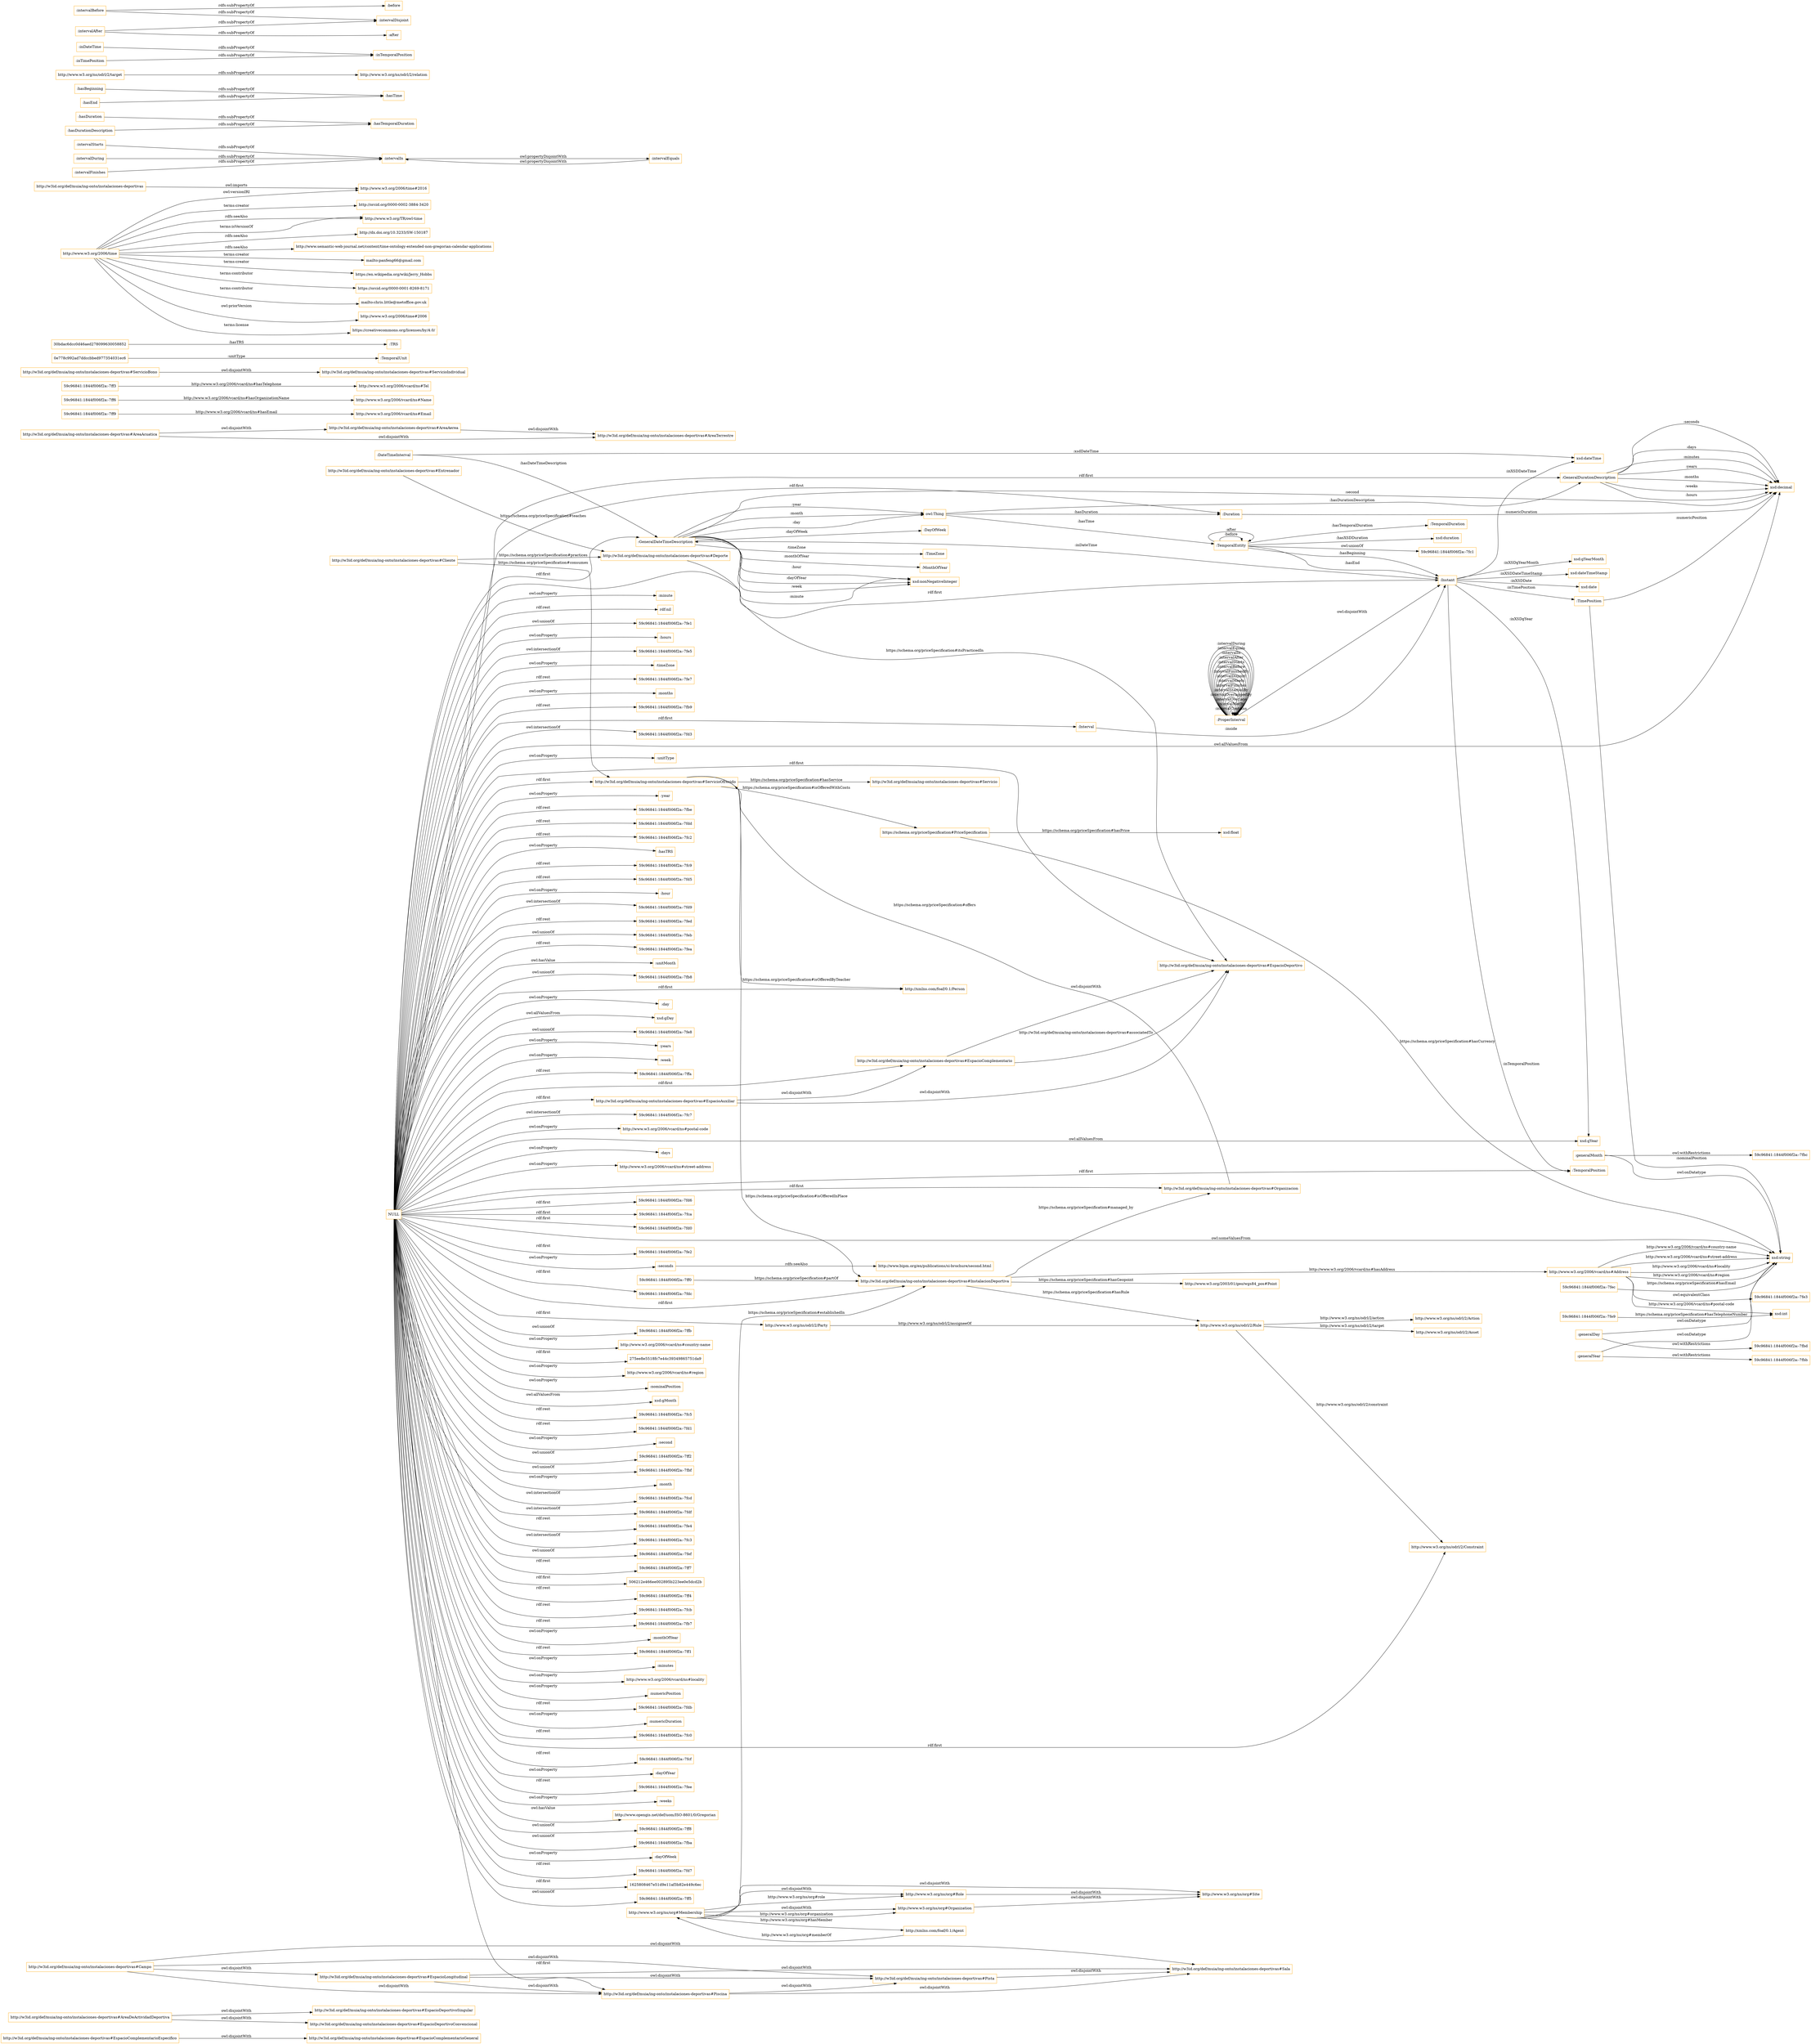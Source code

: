 digraph ar2dtool_diagram { 
rankdir=LR;
size="1501"
node [shape = rectangle, color="orange"]; "http://w3id.org/def/muia/ing-onto/instalaciones-deportivas#EspacioComplementarioEspecifico" "http://w3id.org/def/muia/ing-onto/instalaciones-deportivas#EspacioDeportivoSingular" "http://w3id.org/def/muia/ing-onto/instalaciones-deportivas#EspacioComplementario" "http://www.w3.org/ns/odrl/2/Party" "http://www.w3.org/ns/org#Role" "http://w3id.org/def/muia/ing-onto/instalaciones-deportivas#AreaAerea" "59c96841:1844f006f2a:-7fd6" "59c96841:1844f006f2a:-7fca" "59c96841:1844f006f2a:-7fe9" "http://w3id.org/def/muia/ing-onto/instalaciones-deportivas#Servicio" "http://www.w3.org/ns/odrl/2/Rule" "59c96841:1844f006f2a:-7ff0" "http://www.w3.org/2006/vcard/ns#Email" "http://w3id.org/def/muia/ing-onto/instalaciones-deportivas#Entrenador" "59c96841:1844f006f2a:-7fec" "https://schema.org/priceSpecification#PriceSpecification" "59c96841:1844f006f2a:-7fe3" "http://xmlns.com/foaf/0.1/Person" "59c96841:1844f006f2a:-7ff6" "http://w3id.org/def/muia/ing-onto/instalaciones-deportivas#Piscina" "http://www.w3.org/2006/vcard/ns#Tel" "http://www.w3.org/ns/odrl/2/Asset" "http://w3id.org/def/muia/ing-onto/instalaciones-deportivas#EspacioAuxiliar" "59c96841:1844f006f2a:-7fd0" "http://w3id.org/def/muia/ing-onto/instalaciones-deportivas#AreaDeActividadDeportiva" "http://www.w3.org/ns/odrl/2/Constraint" "http://w3id.org/def/muia/ing-onto/instalaciones-deportivas#ServicioOfrecido" "59c96841:1844f006f2a:-7fe2" "http://w3id.org/def/muia/ing-onto/instalaciones-deportivas#EspacioComplementarioGeneral" "http://www.w3.org/ns/org#Organization" "http://w3id.org/def/muia/ing-onto/instalaciones-deportivas#Campo" "http://w3id.org/def/muia/ing-onto/instalaciones-deportivas#EspacioLongitudinal" "http://xmlns.com/foaf/0.1/Agent" "http://www.w3.org/ns/odrl/2/Action" "http://w3id.org/def/muia/ing-onto/instalaciones-deportivas#AreaAcuatica" "59c96841:1844f006f2a:-7ff3" "http://w3id.org/def/muia/ing-onto/instalaciones-deportivas#Cliente" "http://w3id.org/def/muia/ing-onto/instalaciones-deportivas#Sala" "http://w3id.org/def/muia/ing-onto/instalaciones-deportivas#ServicioBono" "http://w3id.org/def/muia/ing-onto/instalaciones-deportivas#InstalacionDeportiva" "http://w3id.org/def/muia/ing-onto/instalaciones-deportivas#Organizacion" "http://w3id.org/def/muia/ing-onto/instalaciones-deportivas#EspacioDeportivo" "http://w3id.org/def/muia/ing-onto/instalaciones-deportivas#Deporte" "http://www.w3.org/ns/org#Site" "http://w3id.org/def/muia/ing-onto/instalaciones-deportivas#Pista" "http://www.w3.org/2006/vcard/ns#Name" "http://www.w3.org/ns/org#Membership" "http://w3id.org/def/muia/ing-onto/instalaciones-deportivas#AreaTerrestre" "http://www.w3.org/2003/01/geo/wgs84_pos#Point" "59c96841:1844f006f2a:-7ff9" "http://w3id.org/def/muia/ing-onto/instalaciones-deportivas#ServicioIndividual" "http://w3id.org/def/muia/ing-onto/instalaciones-deportivas#EspacioDeportivoConvencional" "http://www.w3.org/2006/vcard/ns#Address" "59c96841:1844f006f2a:-7fdc" ":TimeZone" ":GeneralDateTimeDescription" ":DateTimeInterval" "0e778c992ad7ddccbbed977354031ec6" ":TRS" ":TemporalDuration" ":Duration" ":GeneralDurationDescription" ":ProperInterval" ":TimePosition" ":TemporalPosition" ":Interval" ":TemporalEntity" ":MonthOfYear" "30bdac6dcc0d46aed278099630058852" ":TemporalUnit" ":Instant" ":DayOfWeek" ; /*classes style*/
	"http://w3id.org/def/muia/ing-onto/instalaciones-deportivas#EspacioLongitudinal" -> "http://w3id.org/def/muia/ing-onto/instalaciones-deportivas#Sala" [ label = "owl:disjointWith" ];
	"http://w3id.org/def/muia/ing-onto/instalaciones-deportivas#EspacioLongitudinal" -> "http://w3id.org/def/muia/ing-onto/instalaciones-deportivas#Pista" [ label = "owl:disjointWith" ];
	"http://w3id.org/def/muia/ing-onto/instalaciones-deportivas#EspacioLongitudinal" -> "http://w3id.org/def/muia/ing-onto/instalaciones-deportivas#Piscina" [ label = "owl:disjointWith" ];
	"http://www.w3.org/ns/org#Role" -> "http://www.w3.org/ns/org#Site" [ label = "owl:disjointWith" ];
	"http://w3id.org/def/muia/ing-onto/instalaciones-deportivas" -> "http://www.w3.org/2006/time#2016" [ label = "owl:imports" ];
	":intervalIn" -> ":intervalEquals" [ label = "owl:propertyDisjointWith" ];
	"http://w3id.org/def/muia/ing-onto/instalaciones-deportivas#AreaAerea" -> "http://w3id.org/def/muia/ing-onto/instalaciones-deportivas#AreaTerrestre" [ label = "owl:disjointWith" ];
	"http://www.w3.org/2006/time" -> "http://orcid.org/0000-0002-3884-3420" [ label = "terms:creator" ];
	"http://www.w3.org/2006/time" -> "http://www.w3.org/TR/owl-time" [ label = "rdfs:seeAlso" ];
	"http://www.w3.org/2006/time" -> "http://dx.doi.org/10.3233/SW-150187" [ label = "rdfs:seeAlso" ];
	"http://www.w3.org/2006/time" -> "http://www.semantic-web-journal.net/content/time-ontology-extended-non-gregorian-calendar-applications" [ label = "rdfs:seeAlso" ];
	"http://www.w3.org/2006/time" -> "http://www.w3.org/TR/owl-time" [ label = "terms:isVersionOf" ];
	"http://www.w3.org/2006/time" -> "http://www.w3.org/2006/time#2016" [ label = "owl:versionIRI" ];
	"http://www.w3.org/2006/time" -> "mailto:panfeng66@gmail.com" [ label = "terms:creator" ];
	"http://www.w3.org/2006/time" -> "https://en.wikipedia.org/wiki/Jerry_Hobbs" [ label = "terms:creator" ];
	"http://www.w3.org/2006/time" -> "https://orcid.org/0000-0001-8269-8171" [ label = "terms:contributor" ];
	"http://www.w3.org/2006/time" -> "mailto:chris.little@metoffice.gov.uk" [ label = "terms:contributor" ];
	"http://www.w3.org/2006/time" -> "http://www.w3.org/2006/time#2006" [ label = "owl:priorVersion" ];
	"http://www.w3.org/2006/time" -> "https://creativecommons.org/licenses/by/4.0/" [ label = "terms:license" ];
	":generalMonth" -> "59c96841:1844f006f2a:-7fbc" [ label = "owl:withRestrictions" ];
	":generalMonth" -> "xsd:string" [ label = "owl:onDatatype" ];
	"http://w3id.org/def/muia/ing-onto/instalaciones-deportivas#Piscina" -> "http://w3id.org/def/muia/ing-onto/instalaciones-deportivas#Sala" [ label = "owl:disjointWith" ];
	"http://w3id.org/def/muia/ing-onto/instalaciones-deportivas#Piscina" -> "http://w3id.org/def/muia/ing-onto/instalaciones-deportivas#Pista" [ label = "owl:disjointWith" ];
	"http://w3id.org/def/muia/ing-onto/instalaciones-deportivas#EspacioAuxiliar" -> "http://w3id.org/def/muia/ing-onto/instalaciones-deportivas#EspacioDeportivo" [ label = "owl:disjointWith" ];
	"http://w3id.org/def/muia/ing-onto/instalaciones-deportivas#EspacioAuxiliar" -> "http://w3id.org/def/muia/ing-onto/instalaciones-deportivas#EspacioComplementario" [ label = "owl:disjointWith" ];
	":intervalStarts" -> ":intervalIn" [ label = "rdfs:subPropertyOf" ];
	":hasDuration" -> ":hasTemporalDuration" [ label = "rdfs:subPropertyOf" ];
	":ProperInterval" -> ":Instant" [ label = "owl:disjointWith" ];
	"http://w3id.org/def/muia/ing-onto/instalaciones-deportivas#EspacioComplementario" -> "http://w3id.org/def/muia/ing-onto/instalaciones-deportivas#EspacioDeportivo" [ label = "owl:disjointWith" ];
	":hasBeginning" -> ":hasTime" [ label = "rdfs:subPropertyOf" ];
	"http://www.w3.org/ns/odrl/2/target" -> "http://www.w3.org/ns/odrl/2/relation" [ label = "rdfs:subPropertyOf" ];
	"http://w3id.org/def/muia/ing-onto/instalaciones-deportivas#ServicioBono" -> "http://w3id.org/def/muia/ing-onto/instalaciones-deportivas#ServicioIndividual" [ label = "owl:disjointWith" ];
	"http://w3id.org/def/muia/ing-onto/instalaciones-deportivas#Pista" -> "http://w3id.org/def/muia/ing-onto/instalaciones-deportivas#Sala" [ label = "owl:disjointWith" ];
	":intervalEquals" -> ":intervalIn" [ label = "owl:propertyDisjointWith" ];
	":seconds" -> "http://www.bipm.org/en/publications/si-brochure/second.html" [ label = "rdfs:seeAlso" ];
	":intervalDuring" -> ":intervalIn" [ label = "rdfs:subPropertyOf" ];
	"http://www.w3.org/ns/org#Membership" -> "http://www.w3.org/ns/org#Role" [ label = "owl:disjointWith" ];
	"http://www.w3.org/ns/org#Membership" -> "http://www.w3.org/ns/org#Site" [ label = "owl:disjointWith" ];
	"http://www.w3.org/ns/org#Membership" -> "http://www.w3.org/ns/org#Organization" [ label = "owl:disjointWith" ];
	"http://www.w3.org/ns/org#Organization" -> "http://www.w3.org/ns/org#Site" [ label = "owl:disjointWith" ];
	"http://w3id.org/def/muia/ing-onto/instalaciones-deportivas#Campo" -> "http://w3id.org/def/muia/ing-onto/instalaciones-deportivas#Sala" [ label = "owl:disjointWith" ];
	"http://w3id.org/def/muia/ing-onto/instalaciones-deportivas#Campo" -> "http://w3id.org/def/muia/ing-onto/instalaciones-deportivas#Pista" [ label = "owl:disjointWith" ];
	"http://w3id.org/def/muia/ing-onto/instalaciones-deportivas#Campo" -> "http://w3id.org/def/muia/ing-onto/instalaciones-deportivas#Piscina" [ label = "owl:disjointWith" ];
	"http://w3id.org/def/muia/ing-onto/instalaciones-deportivas#Campo" -> "http://w3id.org/def/muia/ing-onto/instalaciones-deportivas#EspacioLongitudinal" [ label = "owl:disjointWith" ];
	"http://w3id.org/def/muia/ing-onto/instalaciones-deportivas#EspacioComplementarioEspecifico" -> "http://w3id.org/def/muia/ing-onto/instalaciones-deportivas#EspacioComplementarioGeneral" [ label = "owl:disjointWith" ];
	":inDateTime" -> ":inTemporalPosition" [ label = "rdfs:subPropertyOf" ];
	":intervalFinishes" -> ":intervalIn" [ label = "rdfs:subPropertyOf" ];
	"NULL" -> "http://xmlns.com/foaf/0.1/Person" [ label = "rdf:first" ];
	"NULL" -> "59c96841:1844f006f2a:-7ffb" [ label = "owl:unionOf" ];
	"NULL" -> "http://www.w3.org/2006/vcard/ns#country-name" [ label = "owl:onProperty" ];
	"NULL" -> "275ee8e5518fc7e44c39349865751da9" [ label = "rdf:first" ];
	"NULL" -> "http://www.w3.org/2006/vcard/ns#region" [ label = "owl:onProperty" ];
	"NULL" -> ":nominalPosition" [ label = "owl:onProperty" ];
	"NULL" -> "xsd:gMonth" [ label = "owl:allValuesFrom" ];
	"NULL" -> "59c96841:1844f006f2a:-7fc5" [ label = "rdf:rest" ];
	"NULL" -> "59c96841:1844f006f2a:-7fd1" [ label = "rdf:rest" ];
	"NULL" -> ":second" [ label = "owl:onProperty" ];
	"NULL" -> "59c96841:1844f006f2a:-7ff2" [ label = "owl:unionOf" ];
	"NULL" -> "59c96841:1844f006f2a:-7fbf" [ label = "owl:unionOf" ];
	"NULL" -> ":month" [ label = "owl:onProperty" ];
	"NULL" -> "59c96841:1844f006f2a:-7fcd" [ label = "owl:intersectionOf" ];
	"NULL" -> "59c96841:1844f006f2a:-7fdf" [ label = "owl:intersectionOf" ];
	"NULL" -> "59c96841:1844f006f2a:-7fe4" [ label = "rdf:rest" ];
	"NULL" -> "59c96841:1844f006f2a:-7fc3" [ label = "owl:intersectionOf" ];
	"NULL" -> "59c96841:1844f006f2a:-7fef" [ label = "owl:unionOf" ];
	"NULL" -> "59c96841:1844f006f2a:-7ff7" [ label = "rdf:rest" ];
	"NULL" -> ":GeneralDurationDescription" [ label = "rdf:first" ];
	"NULL" -> ":GeneralDateTimeDescription" [ label = "rdf:first" ];
	"NULL" -> "506212e466ee002895b223ee0e5dcd2b" [ label = "rdf:first" ];
	"NULL" -> "59c96841:1844f006f2a:-7ff4" [ label = "rdf:rest" ];
	"NULL" -> "59c96841:1844f006f2a:-7fcb" [ label = "rdf:rest" ];
	"NULL" -> "59c96841:1844f006f2a:-7fb7" [ label = "rdf:rest" ];
	"NULL" -> ":monthOfYear" [ label = "owl:onProperty" ];
	"NULL" -> "59c96841:1844f006f2a:-7ff1" [ label = "rdf:rest" ];
	"NULL" -> ":minutes" [ label = "owl:onProperty" ];
	"NULL" -> "http://w3id.org/def/muia/ing-onto/instalaciones-deportivas#InstalacionDeportiva" [ label = "rdf:first" ];
	"NULL" -> "http://www.w3.org/2006/vcard/ns#locality" [ label = "owl:onProperty" ];
	"NULL" -> ":numericPosition" [ label = "owl:onProperty" ];
	"NULL" -> "59c96841:1844f006f2a:-7fdb" [ label = "rdf:rest" ];
	"NULL" -> ":numericDuration" [ label = "owl:onProperty" ];
	"NULL" -> "59c96841:1844f006f2a:-7fc0" [ label = "rdf:rest" ];
	"NULL" -> "59c96841:1844f006f2a:-7fcf" [ label = "rdf:rest" ];
	"NULL" -> ":dayOfYear" [ label = "owl:onProperty" ];
	"NULL" -> "59c96841:1844f006f2a:-7fee" [ label = "rdf:rest" ];
	"NULL" -> ":weeks" [ label = "owl:onProperty" ];
	"NULL" -> "http://www.opengis.net/def/uom/ISO-8601/0/Gregorian" [ label = "owl:hasValue" ];
	"NULL" -> "59c96841:1844f006f2a:-7ff8" [ label = "owl:unionOf" ];
	"NULL" -> "59c96841:1844f006f2a:-7fba" [ label = "owl:unionOf" ];
	"NULL" -> ":TemporalPosition" [ label = "rdf:first" ];
	"NULL" -> "http://w3id.org/def/muia/ing-onto/instalaciones-deportivas#EspacioComplementario" [ label = "rdf:first" ];
	"NULL" -> ":dayOfWeek" [ label = "owl:onProperty" ];
	"NULL" -> "59c96841:1844f006f2a:-7fd7" [ label = "rdf:rest" ];
	"NULL" -> "1625808467e51d9e11af3b82e449c6ec" [ label = "rdf:first" ];
	"NULL" -> "59c96841:1844f006f2a:-7ff5" [ label = "owl:unionOf" ];
	"NULL" -> ":minute" [ label = "owl:onProperty" ];
	"NULL" -> "rdf:nil" [ label = "rdf:rest" ];
	"NULL" -> "59c96841:1844f006f2a:-7fe1" [ label = "owl:unionOf" ];
	"NULL" -> ":hours" [ label = "owl:onProperty" ];
	"NULL" -> "59c96841:1844f006f2a:-7fe5" [ label = "owl:intersectionOf" ];
	"NULL" -> ":timeZone" [ label = "owl:onProperty" ];
	"NULL" -> "59c96841:1844f006f2a:-7fe7" [ label = "rdf:rest" ];
	"NULL" -> ":months" [ label = "owl:onProperty" ];
	"NULL" -> "59c96841:1844f006f2a:-7fb9" [ label = "rdf:rest" ];
	"NULL" -> "59c96841:1844f006f2a:-7fd3" [ label = "owl:intersectionOf" ];
	"NULL" -> "http://www.w3.org/ns/odrl/2/Party" [ label = "rdf:first" ];
	"NULL" -> ":unitType" [ label = "owl:onProperty" ];
	"NULL" -> ":year" [ label = "owl:onProperty" ];
	"NULL" -> "59c96841:1844f006f2a:-7fbe" [ label = "rdf:rest" ];
	"NULL" -> ":Duration" [ label = "rdf:first" ];
	"NULL" -> "http://w3id.org/def/muia/ing-onto/instalaciones-deportivas#EspacioAuxiliar" [ label = "rdf:first" ];
	"NULL" -> ":seconds" [ label = "owl:onProperty" ];
	"NULL" -> "59c96841:1844f006f2a:-7fdd" [ label = "rdf:rest" ];
	"NULL" -> "59c96841:1844f006f2a:-7fc2" [ label = "rdf:rest" ];
	"NULL" -> ":hasTRS" [ label = "owl:onProperty" ];
	"NULL" -> "59c96841:1844f006f2a:-7fc9" [ label = "rdf:rest" ];
	"NULL" -> "59c96841:1844f006f2a:-7fd5" [ label = "rdf:rest" ];
	"NULL" -> "59c96841:1844f006f2a:-7fdc" [ label = "rdf:first" ];
	"NULL" -> ":hour" [ label = "owl:onProperty" ];
	"NULL" -> "59c96841:1844f006f2a:-7fd9" [ label = "owl:intersectionOf" ];
	"NULL" -> "http://w3id.org/def/muia/ing-onto/instalaciones-deportivas#EspacioDeportivo" [ label = "rdf:first" ];
	"NULL" -> "59c96841:1844f006f2a:-7fed" [ label = "rdf:rest" ];
	"NULL" -> "59c96841:1844f006f2a:-7fca" [ label = "rdf:first" ];
	"NULL" -> "59c96841:1844f006f2a:-7feb" [ label = "owl:unionOf" ];
	"NULL" -> "59c96841:1844f006f2a:-7fea" [ label = "rdf:rest" ];
	"NULL" -> ":unitMonth" [ label = "owl:hasValue" ];
	"NULL" -> "xsd:gYear" [ label = "owl:allValuesFrom" ];
	"NULL" -> "59c96841:1844f006f2a:-7fb8" [ label = "owl:unionOf" ];
	"NULL" -> ":day" [ label = "owl:onProperty" ];
	"NULL" -> "xsd:gDay" [ label = "owl:allValuesFrom" ];
	"NULL" -> "59c96841:1844f006f2a:-7fe2" [ label = "rdf:first" ];
	"NULL" -> ":Interval" [ label = "rdf:first" ];
	"NULL" -> "http://w3id.org/def/muia/ing-onto/instalaciones-deportivas#ServicioOfrecido" [ label = "rdf:first" ];
	"NULL" -> "59c96841:1844f006f2a:-7fe8" [ label = "owl:unionOf" ];
	"NULL" -> "http://www.w3.org/ns/odrl/2/Constraint" [ label = "rdf:first" ];
	"NULL" -> ":years" [ label = "owl:onProperty" ];
	"NULL" -> ":Instant" [ label = "rdf:first" ];
	"NULL" -> ":week" [ label = "owl:onProperty" ];
	"NULL" -> "xsd:decimal" [ label = "owl:allValuesFrom" ];
	"NULL" -> "59c96841:1844f006f2a:-7ffa" [ label = "rdf:rest" ];
	"NULL" -> "59c96841:1844f006f2a:-7fd0" [ label = "rdf:first" ];
	"NULL" -> "59c96841:1844f006f2a:-7fc7" [ label = "owl:intersectionOf" ];
	"NULL" -> "http://w3id.org/def/muia/ing-onto/instalaciones-deportivas#Piscina" [ label = "rdf:first" ];
	"NULL" -> "59c96841:1844f006f2a:-7fd6" [ label = "rdf:first" ];
	"NULL" -> "http://w3id.org/def/muia/ing-onto/instalaciones-deportivas#Organizacion" [ label = "rdf:first" ];
	"NULL" -> "http://www.w3.org/2006/vcard/ns#postal-code" [ label = "owl:onProperty" ];
	"NULL" -> ":days" [ label = "owl:onProperty" ];
	"NULL" -> "http://www.w3.org/2006/vcard/ns#street-address" [ label = "owl:onProperty" ];
	"NULL" -> "xsd:string" [ label = "owl:someValuesFrom" ];
	"http://w3id.org/def/muia/ing-onto/instalaciones-deportivas#AreaAcuatica" -> "http://w3id.org/def/muia/ing-onto/instalaciones-deportivas#AreaTerrestre" [ label = "owl:disjointWith" ];
	"http://w3id.org/def/muia/ing-onto/instalaciones-deportivas#AreaAcuatica" -> "http://w3id.org/def/muia/ing-onto/instalaciones-deportivas#AreaAerea" [ label = "owl:disjointWith" ];
	":intervalBefore" -> ":intervalDisjoint" [ label = "rdfs:subPropertyOf" ];
	":intervalBefore" -> ":before" [ label = "rdfs:subPropertyOf" ];
	":TemporalEntity" -> "59c96841:1844f006f2a:-7fc1" [ label = "owl:unionOf" ];
	":intervalAfter" -> ":after" [ label = "rdfs:subPropertyOf" ];
	":intervalAfter" -> ":intervalDisjoint" [ label = "rdfs:subPropertyOf" ];
	":hasEnd" -> ":hasTime" [ label = "rdfs:subPropertyOf" ];
	":inTimePosition" -> ":inTemporalPosition" [ label = "rdfs:subPropertyOf" ];
	":generalDay" -> "59c96841:1844f006f2a:-7fbd" [ label = "owl:withRestrictions" ];
	":generalDay" -> "xsd:string" [ label = "owl:onDatatype" ];
	"http://w3id.org/def/muia/ing-onto/instalaciones-deportivas#AreaDeActividadDeportiva" -> "http://w3id.org/def/muia/ing-onto/instalaciones-deportivas#EspacioDeportivoSingular" [ label = "owl:disjointWith" ];
	"http://w3id.org/def/muia/ing-onto/instalaciones-deportivas#AreaDeActividadDeportiva" -> "http://w3id.org/def/muia/ing-onto/instalaciones-deportivas#EspacioDeportivoConvencional" [ label = "owl:disjointWith" ];
	":generalYear" -> "59c96841:1844f006f2a:-7fbb" [ label = "owl:withRestrictions" ];
	":generalYear" -> "xsd:string" [ label = "owl:onDatatype" ];
	"http://www.w3.org/2006/vcard/ns#Address" -> "59c96841:1844f006f2a:-7fe3" [ label = "owl:equivalentClass" ];
	":hasDurationDescription" -> ":hasTemporalDuration" [ label = "rdfs:subPropertyOf" ];
	":TimePosition" -> "xsd:string" [ label = ":nominalPosition" ];
	":GeneralDateTimeDescription" -> ":DayOfWeek" [ label = ":dayOfWeek" ];
	"https://schema.org/priceSpecification#PriceSpecification" -> "xsd:string" [ label = "https://schema.org/priceSpecification#hasCurrency" ];
	":TemporalEntity" -> ":Instant" [ label = ":hasEnd" ];
	":Instant" -> "xsd:gYear" [ label = ":inXSDgYear" ];
	":ProperInterval" -> ":ProperInterval" [ label = ":intervalContains" ];
	":TemporalEntity" -> ":Instant" [ label = ":hasBeginning" ];
	"http://www.w3.org/2006/vcard/ns#Address" -> "xsd:int" [ label = "http://www.w3.org/2006/vcard/ns#postal-code" ];
	":GeneralDurationDescription" -> "xsd:decimal" [ label = ":hours" ];
	"0e778c992ad7ddccbbed977354031ec6" -> ":TemporalUnit" [ label = ":unitType" ];
	"http://w3id.org/def/muia/ing-onto/instalaciones-deportivas#ServicioOfrecido" -> "http://xmlns.com/foaf/0.1/Person" [ label = "https://schema.org/priceSpecification#isOfferedByTeacher" ];
	":GeneralDateTimeDescription" -> "owl:Thing" [ label = ":year" ];
	"http://xmlns.com/foaf/0.1/Agent" -> "http://www.w3.org/ns/org#Membership" [ label = "http://www.w3.org/ns/org#memberOf" ];
	":ProperInterval" -> ":ProperInterval" [ label = ":intervalMetBy" ];
	"http://w3id.org/def/muia/ing-onto/instalaciones-deportivas#Entrenador" -> "http://w3id.org/def/muia/ing-onto/instalaciones-deportivas#Deporte" [ label = "https://schema.org/priceSpecification#teaches" ];
	":Instant" -> "xsd:dateTimeStamp" [ label = ":inXSDDateTimeStamp" ];
	"owl:Thing" -> ":GeneralDurationDescription" [ label = ":hasDurationDescription" ];
	"http://www.w3.org/2006/vcard/ns#Address" -> "xsd:string" [ label = "http://www.w3.org/2006/vcard/ns#region" ];
	":ProperInterval" -> ":ProperInterval" [ label = ":intervalOverlaps" ];
	":GeneralDurationDescription" -> "xsd:decimal" [ label = ":seconds" ];
	":Instant" -> "xsd:date" [ label = ":inXSDDate" ];
	":DateTimeInterval" -> "xsd:dateTime" [ label = ":xsdDateTime" ];
	":ProperInterval" -> ":ProperInterval" [ label = ":intervalOverlappedBy" ];
	"59c96841:1844f006f2a:-7fe9" -> "xsd:int" [ label = "https://schema.org/priceSpecification#hasTelephoneNumber" ];
	"59c96841:1844f006f2a:-7ff6" -> "http://www.w3.org/2006/vcard/ns#Name" [ label = "http://www.w3.org/2006/vcard/ns#hasOrganizationName" ];
	"http://w3id.org/def/muia/ing-onto/instalaciones-deportivas#InstalacionDeportiva" -> "http://www.w3.org/2006/vcard/ns#Address" [ label = "http://www.w3.org/2006/vcard/ns#hasAddress" ];
	"http://www.w3.org/ns/org#Membership" -> "http://w3id.org/def/muia/ing-onto/instalaciones-deportivas#InstalacionDeportiva" [ label = "https://schema.org/priceSpecification#establishedIn" ];
	"http://w3id.org/def/muia/ing-onto/instalaciones-deportivas#InstalacionDeportiva" -> "http://www.w3.org/2003/01/geo/wgs84_pos#Point" [ label = "https://schema.org/priceSpecification#hasGeopoint" ];
	":GeneralDateTimeDescription" -> ":TimeZone" [ label = ":timeZone" ];
	":Instant" -> ":TemporalPosition" [ label = ":inTemporalPosition" ];
	":GeneralDurationDescription" -> "xsd:decimal" [ label = ":days" ];
	"http://w3id.org/def/muia/ing-onto/instalaciones-deportivas#ServicioOfrecido" -> "http://w3id.org/def/muia/ing-onto/instalaciones-deportivas#InstalacionDeportiva" [ label = "https://schema.org/priceSpecification#isOfferedInPlace" ];
	"http://w3id.org/def/muia/ing-onto/instalaciones-deportivas#Cliente" -> "http://w3id.org/def/muia/ing-onto/instalaciones-deportivas#ServicioOfrecido" [ label = "https://schema.org/priceSpecification#consumes" ];
	"http://www.w3.org/2006/vcard/ns#Address" -> "xsd:string" [ label = "http://www.w3.org/2006/vcard/ns#country-name" ];
	"owl:Thing" -> ":TemporalEntity" [ label = ":hasTime" ];
	"59c96841:1844f006f2a:-7fec" -> "xsd:string" [ label = "https://schema.org/priceSpecification#hasEmail" ];
	"http://www.w3.org/2006/vcard/ns#Address" -> "xsd:string" [ label = "http://www.w3.org/2006/vcard/ns#street-address" ];
	":ProperInterval" -> ":ProperInterval" [ label = ":intervalStartedBy" ];
	"http://w3id.org/def/muia/ing-onto/instalaciones-deportivas#Cliente" -> "http://w3id.org/def/muia/ing-onto/instalaciones-deportivas#Deporte" [ label = "https://schema.org/priceSpecification#practices" ];
	":Instant" -> "xsd:dateTime" [ label = ":inXSDDateTime" ];
	":Instant" -> "xsd:gYearMonth" [ label = ":inXSDgYearMonth" ];
	":Instant" -> ":GeneralDateTimeDescription" [ label = ":inDateTime" ];
	"59c96841:1844f006f2a:-7ff3" -> "http://www.w3.org/2006/vcard/ns#Tel" [ label = "http://www.w3.org/2006/vcard/ns#hasTelephone" ];
	":TemporalEntity" -> "xsd:duration" [ label = ":hasXSDDuration" ];
	"http://w3id.org/def/muia/ing-onto/instalaciones-deportivas#Organizacion" -> "http://w3id.org/def/muia/ing-onto/instalaciones-deportivas#ServicioOfrecido" [ label = "https://schema.org/priceSpecification#offers" ];
	"59c96841:1844f006f2a:-7ff9" -> "http://www.w3.org/2006/vcard/ns#Email" [ label = "http://www.w3.org/2006/vcard/ns#hasEmail" ];
	":GeneralDateTimeDescription" -> "xsd:nonNegativeInteger" [ label = ":minute" ];
	":GeneralDurationDescription" -> "xsd:decimal" [ label = ":minutes" ];
	":GeneralDateTimeDescription" -> "xsd:nonNegativeInteger" [ label = ":hour" ];
	"http://w3id.org/def/muia/ing-onto/instalaciones-deportivas#ServicioOfrecido" -> "http://w3id.org/def/muia/ing-onto/instalaciones-deportivas#Servicio" [ label = "https://schema.org/priceSpecification#hasService" ];
	"http://w3id.org/def/muia/ing-onto/instalaciones-deportivas#ServicioOfrecido" -> "https://schema.org/priceSpecification#PriceSpecification" [ label = "https://schema.org/priceSpecification#isOfferedWithCosts" ];
	":ProperInterval" -> ":ProperInterval" [ label = ":intervalFinishes" ];
	"http://w3id.org/def/muia/ing-onto/instalaciones-deportivas#InstalacionDeportiva" -> "http://w3id.org/def/muia/ing-onto/instalaciones-deportivas#Organizacion" [ label = "https://schema.org/priceSpecification#managed_by" ];
	"http://www.w3.org/ns/odrl/2/Rule" -> "http://www.w3.org/ns/odrl/2/Action" [ label = "http://www.w3.org/ns/odrl/2/action" ];
	"http://www.w3.org/ns/odrl/2/Party" -> "http://www.w3.org/ns/odrl/2/Rule" [ label = "http://www.w3.org/ns/odrl/2/assigneeOf" ];
	"http://w3id.org/def/muia/ing-onto/instalaciones-deportivas#EspacioComplementario" -> "http://w3id.org/def/muia/ing-onto/instalaciones-deportivas#EspacioDeportivo" [ label = "http://w3id.org/def/muia/ing-onto/instalaciones-deportivas#associatedTo" ];
	":Instant" -> ":TimePosition" [ label = ":inTimePosition" ];
	":GeneralDurationDescription" -> "xsd:decimal" [ label = ":years" ];
	":ProperInterval" -> ":ProperInterval" [ label = ":intervalMeets" ];
	"30bdac6dcc0d46aed278099630058852" -> ":TRS" [ label = ":hasTRS" ];
	":GeneralDateTimeDescription" -> "xsd:nonNegativeInteger" [ label = ":dayOfYear" ];
	"http://www.w3.org/2006/vcard/ns#Address" -> "xsd:string" [ label = "http://www.w3.org/2006/vcard/ns#locality" ];
	":GeneralDateTimeDescription" -> "xsd:nonNegativeInteger" [ label = ":week" ];
	"owl:Thing" -> ":Duration" [ label = ":hasDuration" ];
	"http://www.w3.org/ns/org#Membership" -> "http://www.w3.org/ns/org#Organization" [ label = "http://www.w3.org/ns/org#organization" ];
	":GeneralDurationDescription" -> "xsd:decimal" [ label = ":months" ];
	"http://w3id.org/def/muia/ing-onto/instalaciones-deportivas#Deporte" -> "http://w3id.org/def/muia/ing-onto/instalaciones-deportivas#EspacioDeportivo" [ label = "https://schema.org/priceSpecification#itsPracticedIn" ];
	":TimePosition" -> "xsd:decimal" [ label = ":numericPosition" ];
	":TemporalEntity" -> ":TemporalDuration" [ label = ":hasTemporalDuration" ];
	"59c96841:1844f006f2a:-7ff0" -> "http://w3id.org/def/muia/ing-onto/instalaciones-deportivas#InstalacionDeportiva" [ label = "https://schema.org/priceSpecification#partOf" ];
	":GeneralDateTimeDescription" -> "owl:Thing" [ label = ":month" ];
	":ProperInterval" -> ":ProperInterval" [ label = ":intervalDisjoint" ];
	"https://schema.org/priceSpecification#PriceSpecification" -> "xsd:float" [ label = "https://schema.org/priceSpecification#hasPrice" ];
	":ProperInterval" -> ":ProperInterval" [ label = ":intervalFinishedBy" ];
	"http://www.w3.org/ns/org#Membership" -> "http://www.w3.org/ns/org#Role" [ label = "http://www.w3.org/ns/org#role" ];
	"http://www.w3.org/ns/odrl/2/Rule" -> "http://www.w3.org/ns/odrl/2/Constraint" [ label = "http://www.w3.org/ns/odrl/2/constraint" ];
	"http://www.w3.org/ns/odrl/2/Rule" -> "http://www.w3.org/ns/odrl/2/Asset" [ label = "http://www.w3.org/ns/odrl/2/target" ];
	":TemporalEntity" -> ":TemporalEntity" [ label = ":before" ];
	":ProperInterval" -> ":ProperInterval" [ label = ":intervalBefore" ];
	"http://www.w3.org/ns/org#Membership" -> "http://xmlns.com/foaf/0.1/Agent" [ label = "http://www.w3.org/ns/org#hasMember" ];
	":GeneralDateTimeDescription" -> "xsd:decimal" [ label = ":second" ];
	":GeneralDurationDescription" -> "xsd:decimal" [ label = ":weeks" ];
	":TemporalEntity" -> ":TemporalEntity" [ label = ":after" ];
	":ProperInterval" -> ":ProperInterval" [ label = ":intervalStarts" ];
	":GeneralDateTimeDescription" -> ":MonthOfYear" [ label = ":monthOfYear" ];
	":ProperInterval" -> ":ProperInterval" [ label = ":intervalAfter" ];
	":Interval" -> ":Instant" [ label = ":inside" ];
	":GeneralDateTimeDescription" -> "owl:Thing" [ label = ":day" ];
	":DateTimeInterval" -> ":GeneralDateTimeDescription" [ label = ":hasDateTimeDescription" ];
	":ProperInterval" -> ":ProperInterval" [ label = ":intervalIn" ];
	":Duration" -> "xsd:decimal" [ label = ":numericDuration" ];
	":ProperInterval" -> ":ProperInterval" [ label = ":intervalEquals" ];
	":ProperInterval" -> ":ProperInterval" [ label = ":intervalDuring" ];
	"http://w3id.org/def/muia/ing-onto/instalaciones-deportivas#InstalacionDeportiva" -> "http://www.w3.org/ns/odrl/2/Rule" [ label = "https://schema.org/priceSpecification#hasRule" ];

}
